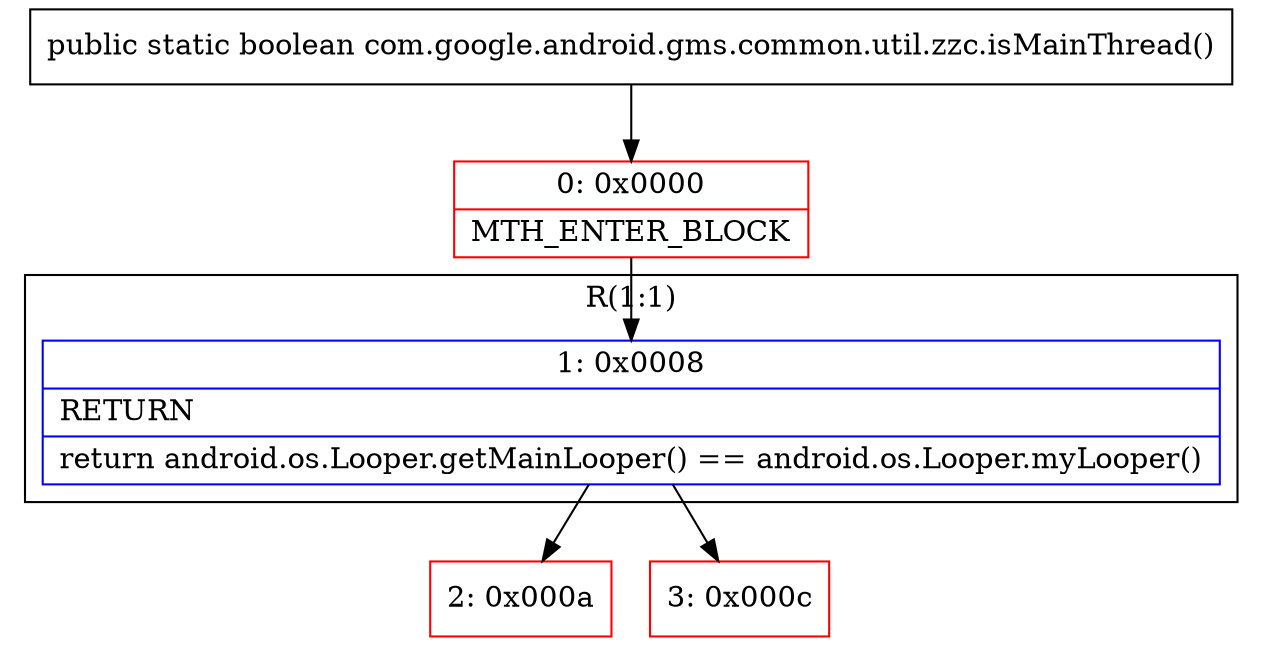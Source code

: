 digraph "CFG forcom.google.android.gms.common.util.zzc.isMainThread()Z" {
subgraph cluster_Region_77092353 {
label = "R(1:1)";
node [shape=record,color=blue];
Node_1 [shape=record,label="{1\:\ 0x0008|RETURN\l|return android.os.Looper.getMainLooper() == android.os.Looper.myLooper()\l}"];
}
Node_0 [shape=record,color=red,label="{0\:\ 0x0000|MTH_ENTER_BLOCK\l}"];
Node_2 [shape=record,color=red,label="{2\:\ 0x000a}"];
Node_3 [shape=record,color=red,label="{3\:\ 0x000c}"];
MethodNode[shape=record,label="{public static boolean com.google.android.gms.common.util.zzc.isMainThread() }"];
MethodNode -> Node_0;
Node_1 -> Node_2;
Node_1 -> Node_3;
Node_0 -> Node_1;
}

